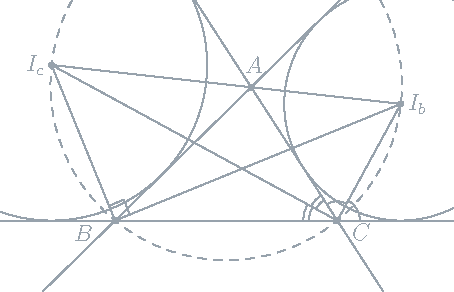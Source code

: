 import geometry;
size(8cm);

pen penColor = rgb("98a3ad");

triangle t = triangleabc(5, 6, 7);

point B = t.A;
point A = t.C;
point C = t.B;


circle exB = excircle(A, C, B);
circle exC = excircle(A, B, C);

point Ib = exB.C;
point Ic = exC.C;

//draw



clipdraw(exB, penColor);
clipdraw(exC, penColor);


dot("$I_c$", Ic, S*0+W, fontsize(12) + penColor);
dot("$I_b$", Ib, S*0+E, fontsize(12) + penColor);

clipdraw(circle(B, C, Ib), penColor + dashed);




markangle(line(B, C), line(C, Ib), penColor, n=1, radius=4mm);
markangle(Ic, C, B, penColor, n=2, radius=5mm);
markangle(A, C, Ic, penColor, n=2, radius=4.3mm);
markangle(Ib, C, A, penColor, n=1,  radius=3.4mm);

draw(segment(Ic, Ib), penColor);
draw(segment(Ic, C), penColor);
draw(segment(B, Ib), penColor);
draw(segment(C, Ib), penColor);
draw(segment(Ic, B), penColor);

draw(line(A, B), penColor);
draw(line(A, C), penColor);
draw(line(C, B), penColor);

markrightangle(Ic, B, Ib, 8, penColor);

dot("$A$", A, N*2+E*0.2, fontsize(12) + penColor);
dot("$B$", B, S*1.25+W*3, fontsize(12) + penColor);
dot("$C$", C, S*1+E*2, fontsize(12) + penColor);



addMargins(cm/2, cm);
